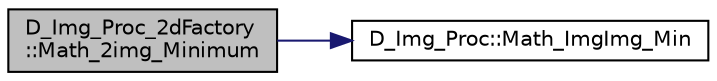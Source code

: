 digraph "D_Img_Proc_2dFactory::Math_2img_Minimum"
{
 // LATEX_PDF_SIZE
  edge [fontname="Helvetica",fontsize="10",labelfontname="Helvetica",labelfontsize="10"];
  node [fontname="Helvetica",fontsize="10",shape=record];
  rankdir="LR";
  Node1 [label="D_Img_Proc_2dFactory\l::Math_2img_Minimum",height=0.2,width=0.4,color="black", fillcolor="grey75", style="filled", fontcolor="black",tooltip=" "];
  Node1 -> Node2 [color="midnightblue",fontsize="10",style="solid",fontname="Helvetica"];
  Node2 [label="D_Img_Proc::Math_ImgImg_Min",height=0.2,width=0.4,color="black", fillcolor="white", style="filled",URL="$class_d___img___proc.html#a28c93a2b5cc5dc8b569df63018fb0059",tooltip=" "];
}
